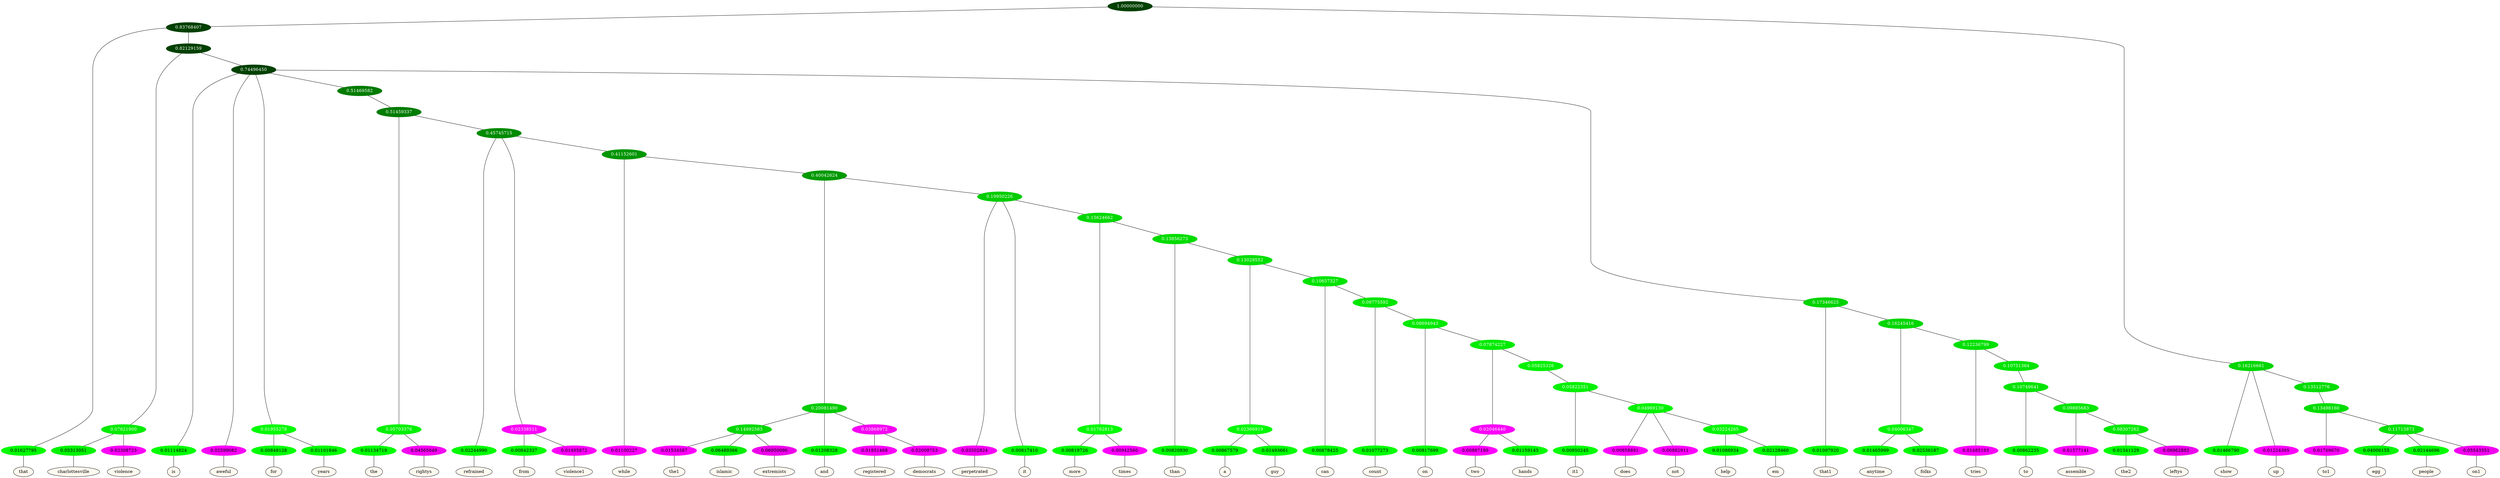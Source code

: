 graph {
	node [format=png height=0.15 nodesep=0.001 ordering=out overlap=prism overlap_scaling=0.01 ranksep=0.001 ratio=0.2 style=filled width=0.15]
	{
		rank=same
		a_w_3 [label=that color=black fillcolor=floralwhite style="filled,solid"]
		a_w_11 [label=charlottesville color=black fillcolor=floralwhite style="filled,solid"]
		a_w_12 [label=violence color=black fillcolor=floralwhite style="filled,solid"]
		a_w_13 [label=is color=black fillcolor=floralwhite style="filled,solid"]
		a_w_14 [label=aweful color=black fillcolor=floralwhite style="filled,solid"]
		a_w_20 [label=for color=black fillcolor=floralwhite style="filled,solid"]
		a_w_21 [label=years color=black fillcolor=floralwhite style="filled,solid"]
		a_w_32 [label=the color=black fillcolor=floralwhite style="filled,solid"]
		a_w_33 [label=rightys color=black fillcolor=floralwhite style="filled,solid"]
		a_w_34 [label=refrained color=black fillcolor=floralwhite style="filled,solid"]
		a_w_41 [label=from color=black fillcolor=floralwhite style="filled,solid"]
		a_w_42 [label=violence1 color=black fillcolor=floralwhite style="filled,solid"]
		a_w_43 [label=while color=black fillcolor=floralwhite style="filled,solid"]
		a_w_58 [label=the1 color=black fillcolor=floralwhite style="filled,solid"]
		a_w_59 [label=islamic color=black fillcolor=floralwhite style="filled,solid"]
		a_w_60 [label=extremists color=black fillcolor=floralwhite style="filled,solid"]
		a_w_51 [label=and color=black fillcolor=floralwhite style="filled,solid"]
		a_w_61 [label=registered color=black fillcolor=floralwhite style="filled,solid"]
		a_w_62 [label=democrats color=black fillcolor=floralwhite style="filled,solid"]
		a_w_53 [label=perpetrated color=black fillcolor=floralwhite style="filled,solid"]
		a_w_54 [label=it color=black fillcolor=floralwhite style="filled,solid"]
		a_w_67 [label=more color=black fillcolor=floralwhite style="filled,solid"]
		a_w_68 [label=times color=black fillcolor=floralwhite style="filled,solid"]
		a_w_69 [label=than color=black fillcolor=floralwhite style="filled,solid"]
		a_w_73 [label=a color=black fillcolor=floralwhite style="filled,solid"]
		a_w_74 [label=guy color=black fillcolor=floralwhite style="filled,solid"]
		a_w_75 [label=can color=black fillcolor=floralwhite style="filled,solid"]
		a_w_77 [label=count color=black fillcolor=floralwhite style="filled,solid"]
		a_w_79 [label=on color=black fillcolor=floralwhite style="filled,solid"]
		a_w_83 [label=two color=black fillcolor=floralwhite style="filled,solid"]
		a_w_84 [label=hands color=black fillcolor=floralwhite style="filled,solid"]
		a_w_86 [label=it1 color=black fillcolor=floralwhite style="filled,solid"]
		a_w_88 [label=does color=black fillcolor=floralwhite style="filled,solid"]
		a_w_89 [label=not color=black fillcolor=floralwhite style="filled,solid"]
		a_w_91 [label=help color=black fillcolor=floralwhite style="filled,solid"]
		a_w_92 [label=em color=black fillcolor=floralwhite style="filled,solid"]
		a_w_23 [label=that1 color=black fillcolor=floralwhite style="filled,solid"]
		a_w_37 [label=anytime color=black fillcolor=floralwhite style="filled,solid"]
		a_w_38 [label=folks color=black fillcolor=floralwhite style="filled,solid"]
		a_w_39 [label=tries color=black fillcolor=floralwhite style="filled,solid"]
		a_w_48 [label=to color=black fillcolor=floralwhite style="filled,solid"]
		a_w_56 [label=assemble color=black fillcolor=floralwhite style="filled,solid"]
		a_w_65 [label=the2 color=black fillcolor=floralwhite style="filled,solid"]
		a_w_66 [label=leftys color=black fillcolor=floralwhite style="filled,solid"]
		a_w_5 [label=show color=black fillcolor=floralwhite style="filled,solid"]
		a_w_6 [label=up color=black fillcolor=floralwhite style="filled,solid"]
		a_w_18 [label=to1 color=black fillcolor=floralwhite style="filled,solid"]
		a_w_25 [label=egg color=black fillcolor=floralwhite style="filled,solid"]
		a_w_26 [label=people color=black fillcolor=floralwhite style="filled,solid"]
		a_w_27 [label=on1 color=black fillcolor=floralwhite style="filled,solid"]
	}
	a_n_3 -- a_w_3
	a_n_11 -- a_w_11
	a_n_12 -- a_w_12
	a_n_13 -- a_w_13
	a_n_14 -- a_w_14
	a_n_20 -- a_w_20
	a_n_21 -- a_w_21
	a_n_32 -- a_w_32
	a_n_33 -- a_w_33
	a_n_34 -- a_w_34
	a_n_41 -- a_w_41
	a_n_42 -- a_w_42
	a_n_43 -- a_w_43
	a_n_58 -- a_w_58
	a_n_59 -- a_w_59
	a_n_60 -- a_w_60
	a_n_51 -- a_w_51
	a_n_61 -- a_w_61
	a_n_62 -- a_w_62
	a_n_53 -- a_w_53
	a_n_54 -- a_w_54
	a_n_67 -- a_w_67
	a_n_68 -- a_w_68
	a_n_69 -- a_w_69
	a_n_73 -- a_w_73
	a_n_74 -- a_w_74
	a_n_75 -- a_w_75
	a_n_77 -- a_w_77
	a_n_79 -- a_w_79
	a_n_83 -- a_w_83
	a_n_84 -- a_w_84
	a_n_86 -- a_w_86
	a_n_88 -- a_w_88
	a_n_89 -- a_w_89
	a_n_91 -- a_w_91
	a_n_92 -- a_w_92
	a_n_23 -- a_w_23
	a_n_37 -- a_w_37
	a_n_38 -- a_w_38
	a_n_39 -- a_w_39
	a_n_48 -- a_w_48
	a_n_56 -- a_w_56
	a_n_65 -- a_w_65
	a_n_66 -- a_w_66
	a_n_5 -- a_w_5
	a_n_6 -- a_w_6
	a_n_18 -- a_w_18
	a_n_25 -- a_w_25
	a_n_26 -- a_w_26
	a_n_27 -- a_w_27
	{
		rank=same
		a_n_3 [label=0.01627795 color="0.334 1.000 0.984" fontcolor=black]
		a_n_11 [label=0.05313051 color="0.334 1.000 0.947" fontcolor=black]
		a_n_12 [label=0.02308723 color="0.835 1.000 0.977" fontcolor=black]
		a_n_13 [label=0.01114824 color="0.334 1.000 0.989" fontcolor=black]
		a_n_14 [label=0.02599082 color="0.835 1.000 0.974" fontcolor=black]
		a_n_20 [label=0.00848128 color="0.334 1.000 0.992" fontcolor=black]
		a_n_21 [label=0.01101846 color="0.334 1.000 0.989" fontcolor=black]
		a_n_32 [label=0.01134719 color="0.334 1.000 0.989" fontcolor=black]
		a_n_33 [label=0.04565049 color="0.835 1.000 0.954" fontcolor=black]
		a_n_34 [label=0.02244990 color="0.334 1.000 0.978" fontcolor=black]
		a_n_41 [label=0.00842337 color="0.334 1.000 0.992" fontcolor=black]
		a_n_42 [label=0.01495872 color="0.835 1.000 0.985" fontcolor=black]
		a_n_43 [label=0.01100227 color="0.835 1.000 0.989" fontcolor=black]
		a_n_58 [label=0.01534587 color="0.835 1.000 0.985" fontcolor=black]
		a_n_59 [label=0.06489366 color="0.334 1.000 0.935" fontcolor=black]
		a_n_60 [label=0.06950090 color="0.835 1.000 0.930" fontcolor=black]
		a_n_51 [label=0.01208328 color="0.334 1.000 0.988" fontcolor=black]
		a_n_61 [label=0.01851468 color="0.835 1.000 0.981" fontcolor=black]
		a_n_62 [label=0.02008753 color="0.835 1.000 0.980" fontcolor=black]
		a_n_53 [label=0.03502824 color="0.835 1.000 0.965" fontcolor=black]
		a_n_54 [label=0.00817410 color="0.334 1.000 0.992" fontcolor=black]
		a_n_67 [label=0.00819726 color="0.334 1.000 0.992" fontcolor=black]
		a_n_68 [label=0.00942560 color="0.835 1.000 0.991" fontcolor=black]
		a_n_69 [label=0.00820930 color="0.334 1.000 0.992" fontcolor=black]
		a_n_73 [label=0.00867579 color="0.334 1.000 0.991" fontcolor=black]
		a_n_74 [label=0.01493661 color="0.334 1.000 0.985" fontcolor=black]
		a_n_75 [label=0.00878425 color="0.334 1.000 0.991" fontcolor=black]
		a_n_77 [label=0.01077273 color="0.334 1.000 0.989" fontcolor=black]
		a_n_79 [label=0.00817699 color="0.334 1.000 0.992" fontcolor=black]
		a_n_83 [label=0.00887190 color="0.835 1.000 0.991" fontcolor=black]
		a_n_84 [label=0.01159143 color="0.334 1.000 0.988" fontcolor=black]
		a_n_86 [label=0.00850245 color="0.334 1.000 0.991" fontcolor=black]
		a_n_88 [label=0.00858891 color="0.835 1.000 0.991" fontcolor=black]
		a_n_89 [label=0.00882911 color="0.835 1.000 0.991" fontcolor=black]
		a_n_91 [label=0.01088934 color="0.334 1.000 0.989" fontcolor=black]
		a_n_92 [label=0.02128460 color="0.334 1.000 0.979" fontcolor=black]
		a_n_23 [label=0.01097920 color="0.334 1.000 0.989" fontcolor=black]
		a_n_37 [label=0.01465999 color="0.334 1.000 0.985" fontcolor=black]
		a_n_38 [label=0.02536187 color="0.334 1.000 0.975" fontcolor=black]
		a_n_39 [label=0.01485193 color="0.835 1.000 0.985" fontcolor=black]
		a_n_48 [label=0.00862235 color="0.334 1.000 0.991" fontcolor=black]
		a_n_56 [label=0.01577141 color="0.835 1.000 0.984" fontcolor=black]
		a_n_65 [label=0.01341129 color="0.334 1.000 0.987" fontcolor=black]
		a_n_66 [label=0.06962883 color="0.835 1.000 0.930" fontcolor=black]
		a_n_5 [label=0.01466790 color="0.334 1.000 0.985" fontcolor=black]
		a_n_6 [label=0.01224365 color="0.835 1.000 0.988" fontcolor=black]
		a_n_18 [label=0.01769670 color="0.835 1.000 0.982" fontcolor=black]
		a_n_25 [label=0.04006155 color="0.334 1.000 0.960" fontcolor=black]
		a_n_26 [label=0.02144696 color="0.334 1.000 0.979" fontcolor=black]
		a_n_27 [label=0.05543351 color="0.835 1.000 0.945" fontcolor=black]
	}
	a_n_0 [label=1.00000000 color="0.334 1.000 0.250" fontcolor=grey99]
	a_n_1 [label=0.83768407 color="0.334 1.000 0.250" fontcolor=grey99]
	a_n_0 -- a_n_1
	a_n_2 [label=0.16216661 color="0.334 1.000 0.838" fontcolor=grey99]
	a_n_0 -- a_n_2
	a_n_1 -- a_n_3
	a_n_4 [label=0.82129159 color="0.334 1.000 0.250" fontcolor=grey99]
	a_n_1 -- a_n_4
	a_n_2 -- a_n_5
	a_n_2 -- a_n_6
	a_n_7 [label=0.13512776 color="0.334 1.000 0.865" fontcolor=grey99]
	a_n_2 -- a_n_7
	a_n_8 [label=0.07621900 color="0.334 1.000 0.924" fontcolor=grey99]
	a_n_4 -- a_n_8
	a_n_9 [label=0.74496450 color="0.334 1.000 0.255" fontcolor=grey99]
	a_n_4 -- a_n_9
	a_n_10 [label=0.13498160 color="0.334 1.000 0.865" fontcolor=grey99]
	a_n_7 -- a_n_10
	a_n_8 -- a_n_11
	a_n_8 -- a_n_12
	a_n_9 -- a_n_13
	a_n_9 -- a_n_14
	a_n_15 [label=0.01955278 color="0.334 1.000 0.980" fontcolor=grey99]
	a_n_9 -- a_n_15
	a_n_16 [label=0.51469582 color="0.334 1.000 0.485" fontcolor=grey99]
	a_n_9 -- a_n_16
	a_n_17 [label=0.17346625 color="0.334 1.000 0.827" fontcolor=grey99]
	a_n_9 -- a_n_17
	a_n_10 -- a_n_18
	a_n_19 [label=0.11713873 color="0.334 1.000 0.883" fontcolor=grey99]
	a_n_10 -- a_n_19
	a_n_15 -- a_n_20
	a_n_15 -- a_n_21
	a_n_22 [label=0.51459337 color="0.334 1.000 0.485" fontcolor=grey99]
	a_n_16 -- a_n_22
	a_n_17 -- a_n_23
	a_n_24 [label=0.16245416 color="0.334 1.000 0.838" fontcolor=grey99]
	a_n_17 -- a_n_24
	a_n_19 -- a_n_25
	a_n_19 -- a_n_26
	a_n_19 -- a_n_27
	a_n_28 [label=0.05703376 color="0.334 1.000 0.943" fontcolor=grey99]
	a_n_22 -- a_n_28
	a_n_29 [label=0.45745715 color="0.334 1.000 0.543" fontcolor=grey99]
	a_n_22 -- a_n_29
	a_n_30 [label=0.04006347 color="0.334 1.000 0.960" fontcolor=grey99]
	a_n_24 -- a_n_30
	a_n_31 [label=0.12236799 color="0.334 1.000 0.878" fontcolor=grey99]
	a_n_24 -- a_n_31
	a_n_28 -- a_n_32
	a_n_28 -- a_n_33
	a_n_29 -- a_n_34
	a_n_35 [label=0.02338511 color="0.835 1.000 0.977" fontcolor=grey99]
	a_n_29 -- a_n_35
	a_n_36 [label=0.41152601 color="0.334 1.000 0.588" fontcolor=grey99]
	a_n_29 -- a_n_36
	a_n_30 -- a_n_37
	a_n_30 -- a_n_38
	a_n_31 -- a_n_39
	a_n_40 [label=0.10751364 color="0.334 1.000 0.892" fontcolor=grey99]
	a_n_31 -- a_n_40
	a_n_35 -- a_n_41
	a_n_35 -- a_n_42
	a_n_36 -- a_n_43
	a_n_44 [label=0.40042624 color="0.334 1.000 0.600" fontcolor=grey99]
	a_n_36 -- a_n_44
	a_n_45 [label=0.10749641 color="0.334 1.000 0.893" fontcolor=grey99]
	a_n_40 -- a_n_45
	a_n_46 [label=0.20081490 color="0.334 1.000 0.799" fontcolor=grey99]
	a_n_44 -- a_n_46
	a_n_47 [label=0.19950226 color="0.334 1.000 0.800" fontcolor=grey99]
	a_n_44 -- a_n_47
	a_n_45 -- a_n_48
	a_n_49 [label=0.09885683 color="0.334 1.000 0.901" fontcolor=grey99]
	a_n_45 -- a_n_49
	a_n_50 [label=0.14992583 color="0.334 1.000 0.850" fontcolor=grey99]
	a_n_46 -- a_n_50
	a_n_46 -- a_n_51
	a_n_52 [label=0.03868972 color="0.835 1.000 0.961" fontcolor=grey99]
	a_n_46 -- a_n_52
	a_n_47 -- a_n_53
	a_n_47 -- a_n_54
	a_n_55 [label=0.15624662 color="0.334 1.000 0.844" fontcolor=grey99]
	a_n_47 -- a_n_55
	a_n_49 -- a_n_56
	a_n_57 [label=0.08307262 color="0.334 1.000 0.917" fontcolor=grey99]
	a_n_49 -- a_n_57
	a_n_50 -- a_n_58
	a_n_50 -- a_n_59
	a_n_50 -- a_n_60
	a_n_52 -- a_n_61
	a_n_52 -- a_n_62
	a_n_63 [label=0.01762813 color="0.334 1.000 0.982" fontcolor=grey99]
	a_n_55 -- a_n_63
	a_n_64 [label=0.13856273 color="0.334 1.000 0.861" fontcolor=grey99]
	a_n_55 -- a_n_64
	a_n_57 -- a_n_65
	a_n_57 -- a_n_66
	a_n_63 -- a_n_67
	a_n_63 -- a_n_68
	a_n_64 -- a_n_69
	a_n_70 [label=0.13029552 color="0.334 1.000 0.870" fontcolor=grey99]
	a_n_64 -- a_n_70
	a_n_71 [label=0.02366919 color="0.334 1.000 0.976" fontcolor=grey99]
	a_n_70 -- a_n_71
	a_n_72 [label=0.10657327 color="0.334 1.000 0.893" fontcolor=grey99]
	a_n_70 -- a_n_72
	a_n_71 -- a_n_73
	a_n_71 -- a_n_74
	a_n_72 -- a_n_75
	a_n_76 [label=0.09775592 color="0.334 1.000 0.902" fontcolor=grey99]
	a_n_72 -- a_n_76
	a_n_76 -- a_n_77
	a_n_78 [label=0.08694943 color="0.334 1.000 0.913" fontcolor=grey99]
	a_n_76 -- a_n_78
	a_n_78 -- a_n_79
	a_n_80 [label=0.07874227 color="0.334 1.000 0.921" fontcolor=grey99]
	a_n_78 -- a_n_80
	a_n_81 [label=0.02046440 color="0.835 1.000 0.980" fontcolor=grey99]
	a_n_80 -- a_n_81
	a_n_82 [label=0.05825326 color="0.334 1.000 0.942" fontcolor=grey99]
	a_n_80 -- a_n_82
	a_n_81 -- a_n_83
	a_n_81 -- a_n_84
	a_n_85 [label=0.05822351 color="0.334 1.000 0.942" fontcolor=grey99]
	a_n_82 -- a_n_85
	a_n_85 -- a_n_86
	a_n_87 [label=0.04969130 color="0.334 1.000 0.950" fontcolor=grey99]
	a_n_85 -- a_n_87
	a_n_87 -- a_n_88
	a_n_87 -- a_n_89
	a_n_90 [label=0.03224265 color="0.334 1.000 0.968" fontcolor=grey99]
	a_n_87 -- a_n_90
	a_n_90 -- a_n_91
	a_n_90 -- a_n_92
}
